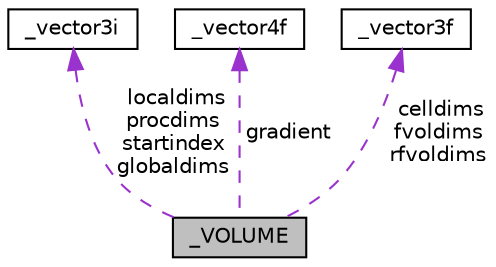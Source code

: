 digraph "_VOLUME"
{
  edge [fontname="Helvetica",fontsize="10",labelfontname="Helvetica",labelfontsize="10"];
  node [fontname="Helvetica",fontsize="10",shape=record];
  Node1 [label="_VOLUME",height=0.2,width=0.4,color="black", fillcolor="grey75", style="filled" fontcolor="black"];
  Node2 -> Node1 [dir="back",color="darkorchid3",fontsize="10",style="dashed",label=" localdims\nprocdims\nstartindex\nglobaldims" ,fontname="Helvetica"];
  Node2 [label="_vector3i",height=0.2,width=0.4,color="black", fillcolor="white", style="filled",URL="$df/dc8/struct__vector3i.html"];
  Node3 -> Node1 [dir="back",color="darkorchid3",fontsize="10",style="dashed",label=" gradient" ,fontname="Helvetica"];
  Node3 [label="_vector4f",height=0.2,width=0.4,color="black", fillcolor="white", style="filled",URL="$df/d6e/struct__vector4f.html"];
  Node4 -> Node1 [dir="back",color="darkorchid3",fontsize="10",style="dashed",label=" celldims\nfvoldims\nrfvoldims" ,fontname="Helvetica"];
  Node4 [label="_vector3f",height=0.2,width=0.4,color="black", fillcolor="white", style="filled",URL="$df/d50/struct__vector3f.html"];
}
